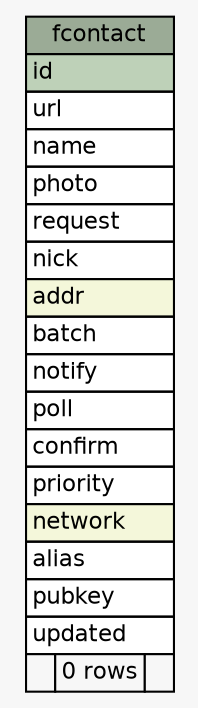 // dot 2.26.3 on Linux 3.2.0-4-686-pae
// SchemaSpy rev 590
digraph "fcontact" {
  graph [
    rankdir="RL"
    bgcolor="#f7f7f7"
    nodesep="0.18"
    ranksep="0.46"
    fontname="Helvetica"
    fontsize="11"
  ];
  node [
    fontname="Helvetica"
    fontsize="11"
    shape="plaintext"
  ];
  edge [
    arrowsize="0.8"
  ];
  "fcontact" [
    label=<
    <TABLE BORDER="0" CELLBORDER="1" CELLSPACING="0" BGCOLOR="#ffffff">
      <TR><TD COLSPAN="3" BGCOLOR="#9bab96" ALIGN="CENTER">fcontact</TD></TR>
      <TR><TD PORT="id" COLSPAN="3" BGCOLOR="#bed1b8" ALIGN="LEFT">id</TD></TR>
      <TR><TD PORT="url" COLSPAN="3" ALIGN="LEFT">url</TD></TR>
      <TR><TD PORT="name" COLSPAN="3" ALIGN="LEFT">name</TD></TR>
      <TR><TD PORT="photo" COLSPAN="3" ALIGN="LEFT">photo</TD></TR>
      <TR><TD PORT="request" COLSPAN="3" ALIGN="LEFT">request</TD></TR>
      <TR><TD PORT="nick" COLSPAN="3" ALIGN="LEFT">nick</TD></TR>
      <TR><TD PORT="addr" COLSPAN="3" BGCOLOR="#f4f7da" ALIGN="LEFT">addr</TD></TR>
      <TR><TD PORT="batch" COLSPAN="3" ALIGN="LEFT">batch</TD></TR>
      <TR><TD PORT="notify" COLSPAN="3" ALIGN="LEFT">notify</TD></TR>
      <TR><TD PORT="poll" COLSPAN="3" ALIGN="LEFT">poll</TD></TR>
      <TR><TD PORT="confirm" COLSPAN="3" ALIGN="LEFT">confirm</TD></TR>
      <TR><TD PORT="priority" COLSPAN="3" ALIGN="LEFT">priority</TD></TR>
      <TR><TD PORT="network" COLSPAN="3" BGCOLOR="#f4f7da" ALIGN="LEFT">network</TD></TR>
      <TR><TD PORT="alias" COLSPAN="3" ALIGN="LEFT">alias</TD></TR>
      <TR><TD PORT="pubkey" COLSPAN="3" ALIGN="LEFT">pubkey</TD></TR>
      <TR><TD PORT="updated" COLSPAN="3" ALIGN="LEFT">updated</TD></TR>
      <TR><TD ALIGN="LEFT" BGCOLOR="#f7f7f7">  </TD><TD ALIGN="RIGHT" BGCOLOR="#f7f7f7">0 rows</TD><TD ALIGN="RIGHT" BGCOLOR="#f7f7f7">  </TD></TR>
    </TABLE>>
    URL="tables/fcontact.html"
    tooltip="fcontact"
  ];
}

